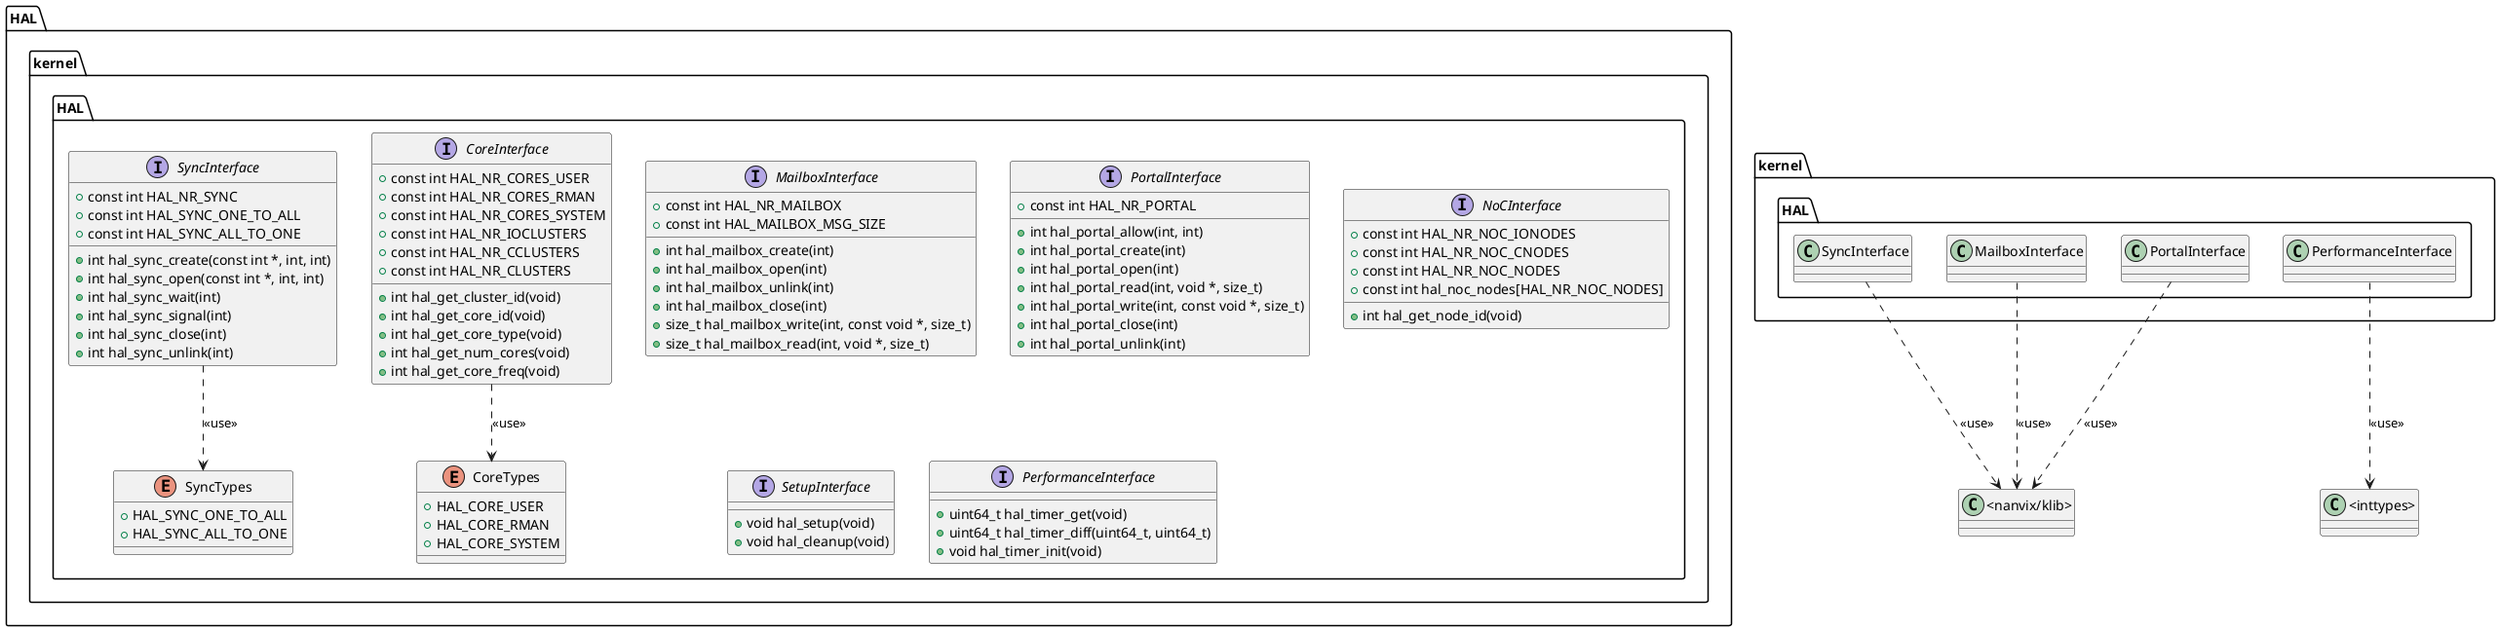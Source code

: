 @startuml

namespace HAL {
	enum kernel.HAL.CoreTypes {
		+ HAL_CORE_USER
		+ HAL_CORE_RMAN
		+ HAL_CORE_SYSTEM
	}

	interface kernel.HAL.CoreInterface {
		+ const int HAL_NR_CORES_USER
		+ const int HAL_NR_CORES_RMAN
		+ const int HAL_NR_CORES_SYSTEM
		+ const int HAL_NR_IOCLUSTERS
		+ const int HAL_NR_CCLUSTERS
		+ const int HAL_NR_CLUSTERS
		+ int hal_get_cluster_id(void)
		+ int hal_get_core_id(void)
		+ int hal_get_core_type(void)
		+ int hal_get_num_cores(void)
		+ int hal_get_core_freq(void)
	}

	interface kernel.HAL.MailboxInterface {
		+ const int HAL_NR_MAILBOX
		+ const int HAL_MAILBOX_MSG_SIZE
		+ int hal_mailbox_create(int)
		+ int hal_mailbox_open(int)
		+ int hal_mailbox_unlink(int)
		+ int hal_mailbox_close(int)
		+ size_t hal_mailbox_write(int, const void *, size_t)
		+ size_t hal_mailbox_read(int, void *, size_t)
	}

	enum kernel.HAL.SyncTypes {
		+ HAL_SYNC_ONE_TO_ALL
		+ HAL_SYNC_ALL_TO_ONE
	}	

	interface kernel.HAL.SyncInterface {
		+ const int HAL_NR_SYNC
		+ const int HAL_SYNC_ONE_TO_ALL
		+ const int HAL_SYNC_ALL_TO_ONE
		+ int hal_sync_create(const int *, int, int)
		+ int hal_sync_open(const int *, int, int)
		+ int hal_sync_wait(int)
		+ int hal_sync_signal(int)
		+ int hal_sync_close(int)
		+ int hal_sync_unlink(int)
	}

	interface kernel.HAL.PortalInterface {
		+ const int HAL_NR_PORTAL
		+ int hal_portal_allow(int, int)
		+ int hal_portal_create(int)
		+ int hal_portal_open(int)
		+ int hal_portal_read(int, void *, size_t)
		+ int hal_portal_write(int, const void *, size_t)
		+ int hal_portal_close(int)
		+ int hal_portal_unlink(int)
	}

	interface kernel.HAL.NoCInterface {
		+ const int HAL_NR_NOC_IONODES
		+ const int HAL_NR_NOC_CNODES
		+ const int HAL_NR_NOC_NODES
		+ const int hal_noc_nodes[HAL_NR_NOC_NODES]
		+ int hal_get_node_id(void)
	}

	interface kernel.HAL.SetupInterface {
		+ void hal_setup(void)
		+ void hal_cleanup(void)
	}

	interface kernel.HAL.PerformanceInterface {
		+ uint64_t hal_timer_get(void)
		+ uint64_t hal_timer_diff(uint64_t, uint64_t)
		+ void hal_timer_init(void)
	}

	kernel.HAL.CoreInterface ..> kernel.HAL.CoreTypes : <<use>>
	kernel.HAL.SyncInterface ..> kernel.HAL.SyncTypes : <<use>>
}

kernel.HAL.SyncInterface        ..> "<nanvix/klib>"   : <<use>>
kernel.HAL.MailboxInterface     ..> "<nanvix/klib>"   : <<use>>
kernel.HAL.PortalInterface      ..> "<nanvix/klib>"   : <<use>>
kernel.HAL.PerformanceInterface ..> "<inttypes>" : <<use>>

@enduml
